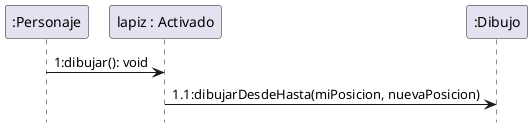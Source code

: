 @startuml

hide footbox

":Personaje" -> "lapiz : Activado": 1:dibujar(): void

"lapiz : Activado" -> ":Dibujo": 1.1:dibujarDesdeHasta(miPosicion, nuevaPosicion)

@enduml